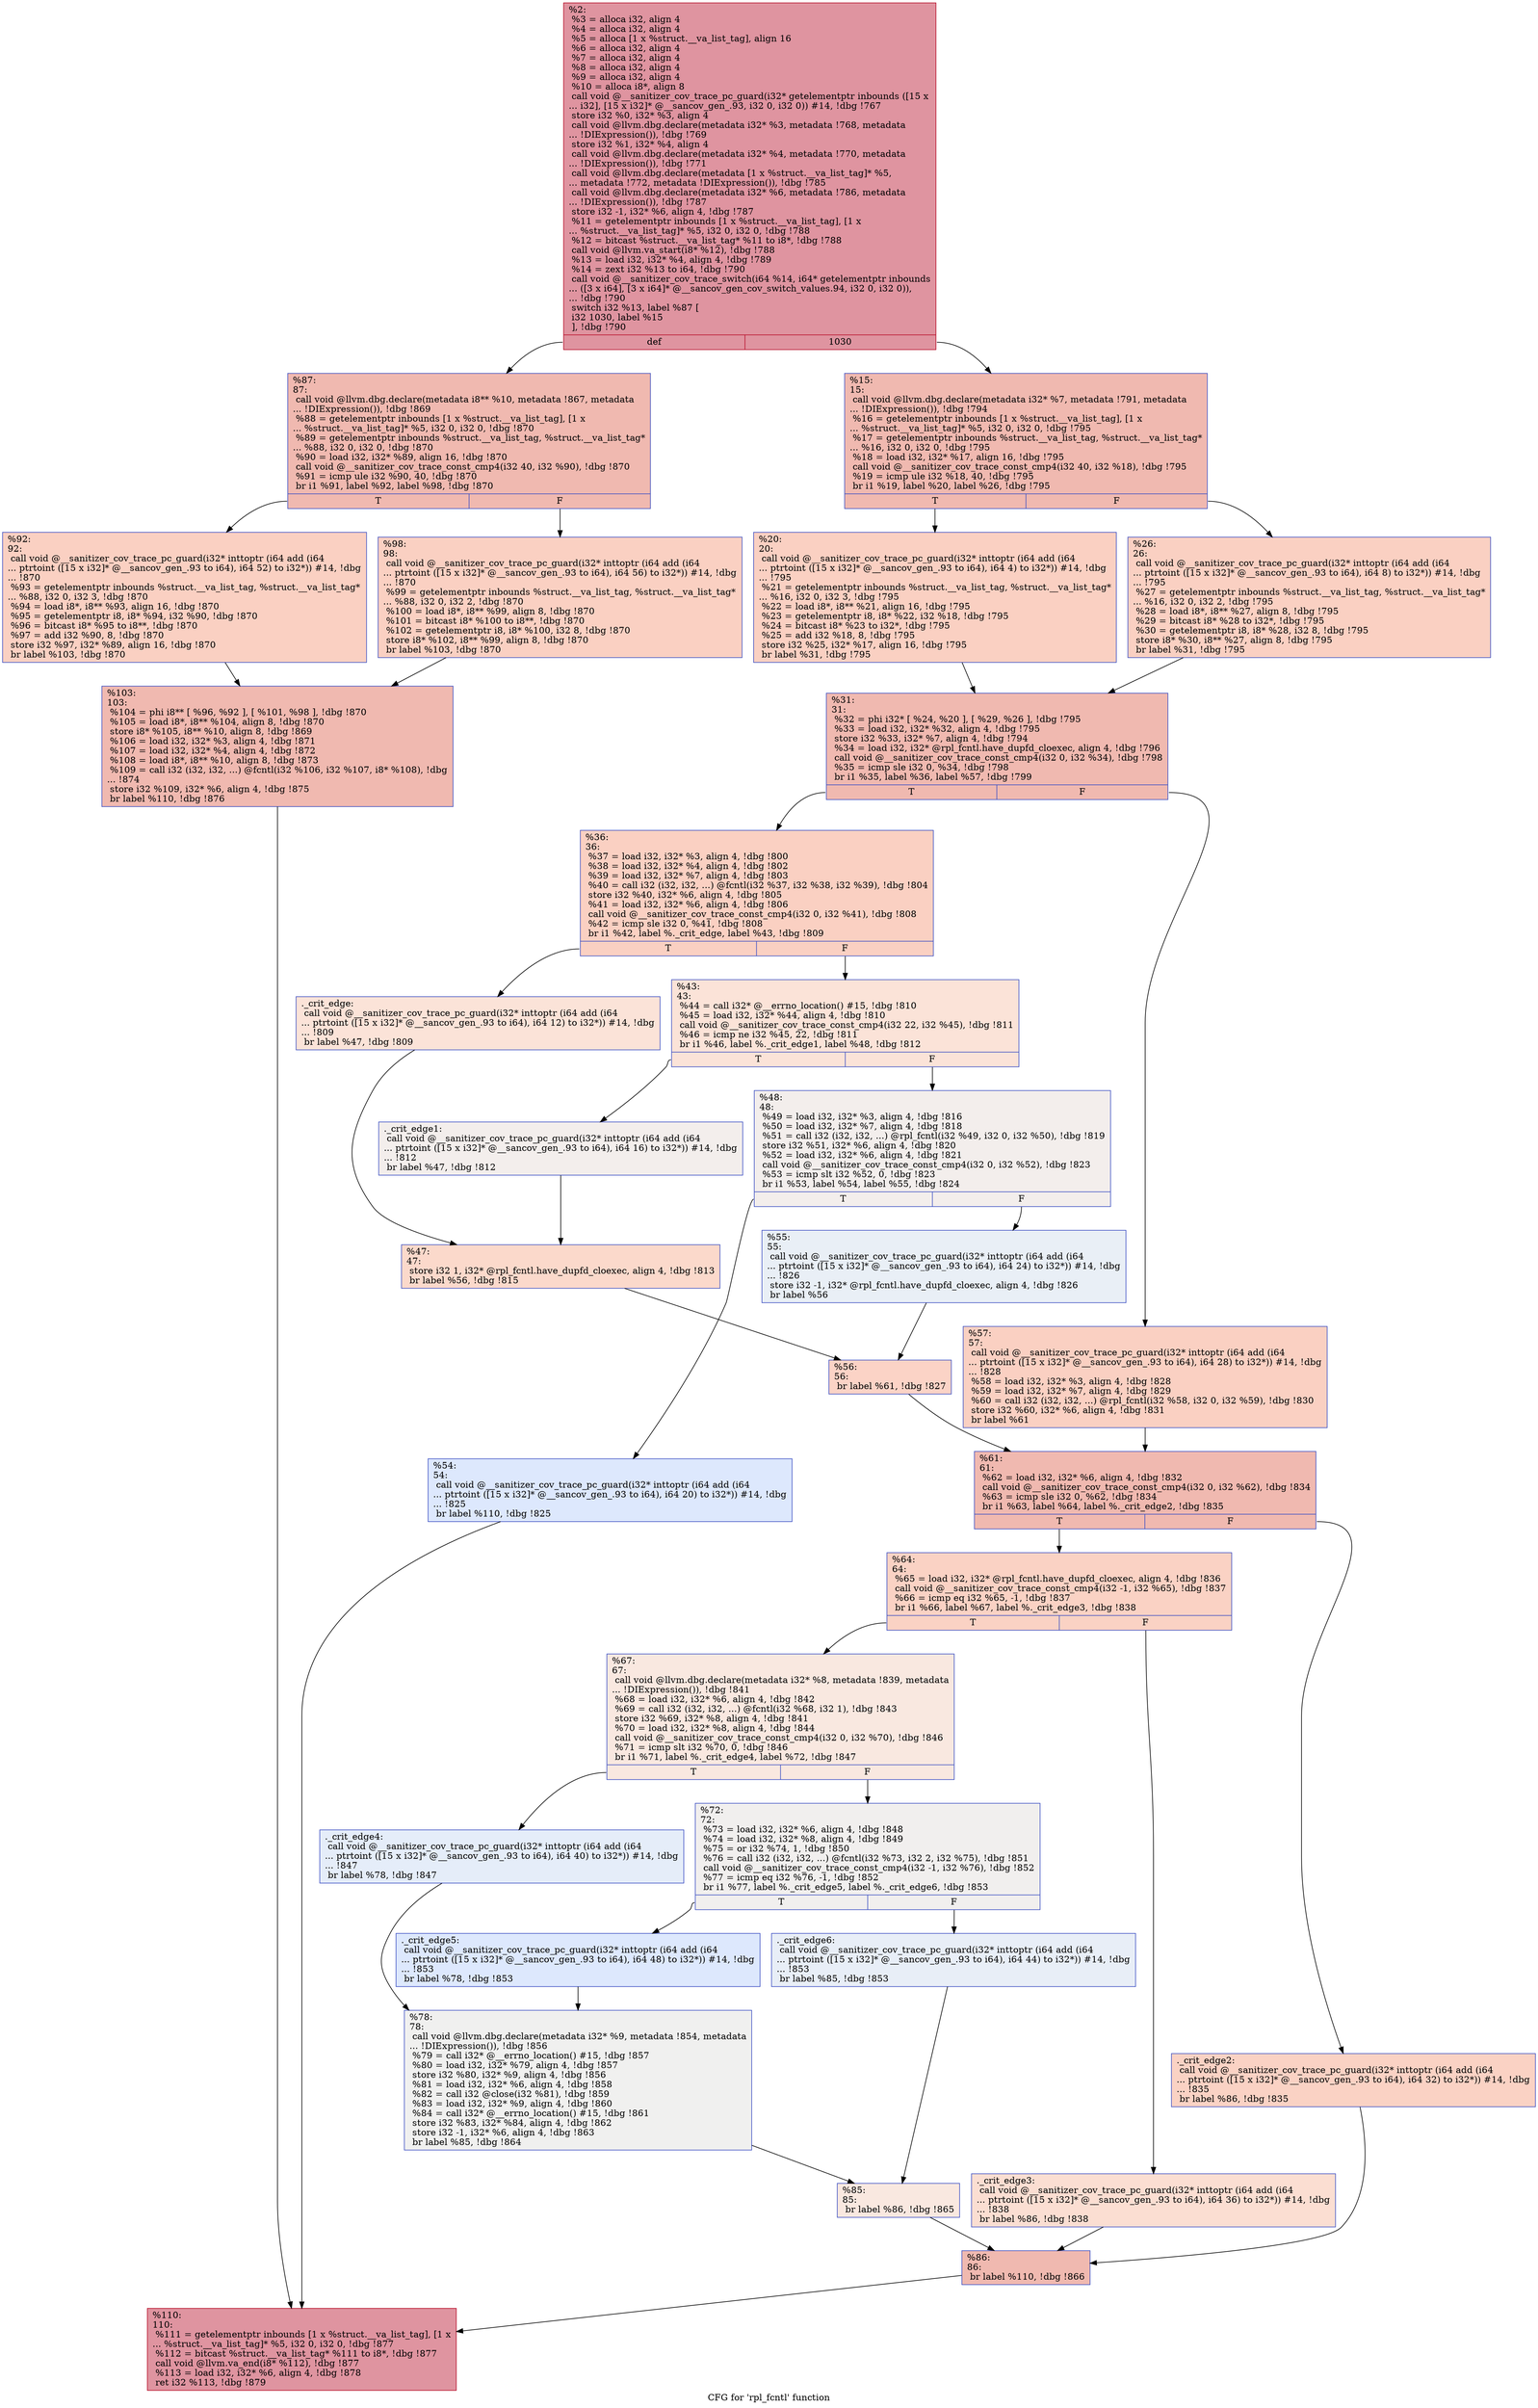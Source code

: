 digraph "CFG for 'rpl_fcntl' function" {
	label="CFG for 'rpl_fcntl' function";

	Node0x55555591a8b0 [shape=record,color="#b70d28ff", style=filled, fillcolor="#b70d2870",label="{%2:\l  %3 = alloca i32, align 4\l  %4 = alloca i32, align 4\l  %5 = alloca [1 x %struct.__va_list_tag], align 16\l  %6 = alloca i32, align 4\l  %7 = alloca i32, align 4\l  %8 = alloca i32, align 4\l  %9 = alloca i32, align 4\l  %10 = alloca i8*, align 8\l  call void @__sanitizer_cov_trace_pc_guard(i32* getelementptr inbounds ([15 x\l... i32], [15 x i32]* @__sancov_gen_.93, i32 0, i32 0)) #14, !dbg !767\l  store i32 %0, i32* %3, align 4\l  call void @llvm.dbg.declare(metadata i32* %3, metadata !768, metadata\l... !DIExpression()), !dbg !769\l  store i32 %1, i32* %4, align 4\l  call void @llvm.dbg.declare(metadata i32* %4, metadata !770, metadata\l... !DIExpression()), !dbg !771\l  call void @llvm.dbg.declare(metadata [1 x %struct.__va_list_tag]* %5,\l... metadata !772, metadata !DIExpression()), !dbg !785\l  call void @llvm.dbg.declare(metadata i32* %6, metadata !786, metadata\l... !DIExpression()), !dbg !787\l  store i32 -1, i32* %6, align 4, !dbg !787\l  %11 = getelementptr inbounds [1 x %struct.__va_list_tag], [1 x\l... %struct.__va_list_tag]* %5, i32 0, i32 0, !dbg !788\l  %12 = bitcast %struct.__va_list_tag* %11 to i8*, !dbg !788\l  call void @llvm.va_start(i8* %12), !dbg !788\l  %13 = load i32, i32* %4, align 4, !dbg !789\l  %14 = zext i32 %13 to i64, !dbg !790\l  call void @__sanitizer_cov_trace_switch(i64 %14, i64* getelementptr inbounds\l... ([3 x i64], [3 x i64]* @__sancov_gen_cov_switch_values.94, i32 0, i32 0)),\l... !dbg !790\l  switch i32 %13, label %87 [\l    i32 1030, label %15\l  ], !dbg !790\l|{<s0>def|<s1>1030}}"];
	Node0x55555591a8b0:s0 -> Node0x55555591b520;
	Node0x55555591a8b0:s1 -> Node0x55555591ad00;
	Node0x55555591ad00 [shape=record,color="#3d50c3ff", style=filled, fillcolor="#de614d70",label="{%15:\l15:                                               \l  call void @llvm.dbg.declare(metadata i32* %7, metadata !791, metadata\l... !DIExpression()), !dbg !794\l  %16 = getelementptr inbounds [1 x %struct.__va_list_tag], [1 x\l... %struct.__va_list_tag]* %5, i32 0, i32 0, !dbg !795\l  %17 = getelementptr inbounds %struct.__va_list_tag, %struct.__va_list_tag*\l... %16, i32 0, i32 0, !dbg !795\l  %18 = load i32, i32* %17, align 16, !dbg !795\l  call void @__sanitizer_cov_trace_const_cmp4(i32 40, i32 %18), !dbg !795\l  %19 = icmp ule i32 %18, 40, !dbg !795\l  br i1 %19, label %20, label %26, !dbg !795\l|{<s0>T|<s1>F}}"];
	Node0x55555591ad00:s0 -> Node0x55555591ad50;
	Node0x55555591ad00:s1 -> Node0x55555591ada0;
	Node0x55555591ad50 [shape=record,color="#3d50c3ff", style=filled, fillcolor="#f3947570",label="{%20:\l20:                                               \l  call void @__sanitizer_cov_trace_pc_guard(i32* inttoptr (i64 add (i64\l... ptrtoint ([15 x i32]* @__sancov_gen_.93 to i64), i64 4) to i32*)) #14, !dbg\l... !795\l  %21 = getelementptr inbounds %struct.__va_list_tag, %struct.__va_list_tag*\l... %16, i32 0, i32 3, !dbg !795\l  %22 = load i8*, i8** %21, align 16, !dbg !795\l  %23 = getelementptr i8, i8* %22, i32 %18, !dbg !795\l  %24 = bitcast i8* %23 to i32*, !dbg !795\l  %25 = add i32 %18, 8, !dbg !795\l  store i32 %25, i32* %17, align 16, !dbg !795\l  br label %31, !dbg !795\l}"];
	Node0x55555591ad50 -> Node0x55555591adf0;
	Node0x55555591ada0 [shape=record,color="#3d50c3ff", style=filled, fillcolor="#f3947570",label="{%26:\l26:                                               \l  call void @__sanitizer_cov_trace_pc_guard(i32* inttoptr (i64 add (i64\l... ptrtoint ([15 x i32]* @__sancov_gen_.93 to i64), i64 8) to i32*)) #14, !dbg\l... !795\l  %27 = getelementptr inbounds %struct.__va_list_tag, %struct.__va_list_tag*\l... %16, i32 0, i32 2, !dbg !795\l  %28 = load i8*, i8** %27, align 8, !dbg !795\l  %29 = bitcast i8* %28 to i32*, !dbg !795\l  %30 = getelementptr i8, i8* %28, i32 8, !dbg !795\l  store i8* %30, i8** %27, align 8, !dbg !795\l  br label %31, !dbg !795\l}"];
	Node0x55555591ada0 -> Node0x55555591adf0;
	Node0x55555591adf0 [shape=record,color="#3d50c3ff", style=filled, fillcolor="#de614d70",label="{%31:\l31:                                               \l  %32 = phi i32* [ %24, %20 ], [ %29, %26 ], !dbg !795\l  %33 = load i32, i32* %32, align 4, !dbg !795\l  store i32 %33, i32* %7, align 4, !dbg !794\l  %34 = load i32, i32* @rpl_fcntl.have_dupfd_cloexec, align 4, !dbg !796\l  call void @__sanitizer_cov_trace_const_cmp4(i32 0, i32 %34), !dbg !798\l  %35 = icmp sle i32 0, %34, !dbg !798\l  br i1 %35, label %36, label %57, !dbg !799\l|{<s0>T|<s1>F}}"];
	Node0x55555591adf0:s0 -> Node0x55555591ae40;
	Node0x55555591adf0:s1 -> Node0x55555591b110;
	Node0x55555591ae40 [shape=record,color="#3d50c3ff", style=filled, fillcolor="#f3947570",label="{%36:\l36:                                               \l  %37 = load i32, i32* %3, align 4, !dbg !800\l  %38 = load i32, i32* %4, align 4, !dbg !802\l  %39 = load i32, i32* %7, align 4, !dbg !803\l  %40 = call i32 (i32, i32, ...) @fcntl(i32 %37, i32 %38, i32 %39), !dbg !804\l  store i32 %40, i32* %6, align 4, !dbg !805\l  %41 = load i32, i32* %6, align 4, !dbg !806\l  call void @__sanitizer_cov_trace_const_cmp4(i32 0, i32 %41), !dbg !808\l  %42 = icmp sle i32 0, %41, !dbg !808\l  br i1 %42, label %._crit_edge, label %43, !dbg !809\l|{<s0>T|<s1>F}}"];
	Node0x55555591ae40:s0 -> Node0x55555591ae90;
	Node0x55555591ae40:s1 -> Node0x55555591aee0;
	Node0x55555591ae90 [shape=record,color="#3d50c3ff", style=filled, fillcolor="#f6bfa670",label="{._crit_edge:                                      \l  call void @__sanitizer_cov_trace_pc_guard(i32* inttoptr (i64 add (i64\l... ptrtoint ([15 x i32]* @__sancov_gen_.93 to i64), i64 12) to i32*)) #14, !dbg\l... !809\l  br label %47, !dbg !809\l}"];
	Node0x55555591ae90 -> Node0x55555591af80;
	Node0x55555591aee0 [shape=record,color="#3d50c3ff", style=filled, fillcolor="#f6bfa670",label="{%43:\l43:                                               \l  %44 = call i32* @__errno_location() #15, !dbg !810\l  %45 = load i32, i32* %44, align 4, !dbg !810\l  call void @__sanitizer_cov_trace_const_cmp4(i32 22, i32 %45), !dbg !811\l  %46 = icmp ne i32 %45, 22, !dbg !811\l  br i1 %46, label %._crit_edge1, label %48, !dbg !812\l|{<s0>T|<s1>F}}"];
	Node0x55555591aee0:s0 -> Node0x55555591af30;
	Node0x55555591aee0:s1 -> Node0x55555591afd0;
	Node0x55555591af30 [shape=record,color="#3d50c3ff", style=filled, fillcolor="#e3d9d370",label="{._crit_edge1:                                     \l  call void @__sanitizer_cov_trace_pc_guard(i32* inttoptr (i64 add (i64\l... ptrtoint ([15 x i32]* @__sancov_gen_.93 to i64), i64 16) to i32*)) #14, !dbg\l... !812\l  br label %47, !dbg !812\l}"];
	Node0x55555591af30 -> Node0x55555591af80;
	Node0x55555591af80 [shape=record,color="#3d50c3ff", style=filled, fillcolor="#f7a88970",label="{%47:\l47:                                               \l  store i32 1, i32* @rpl_fcntl.have_dupfd_cloexec, align 4, !dbg !813\l  br label %56, !dbg !815\l}"];
	Node0x55555591af80 -> Node0x55555591b0c0;
	Node0x55555591afd0 [shape=record,color="#3d50c3ff", style=filled, fillcolor="#e3d9d370",label="{%48:\l48:                                               \l  %49 = load i32, i32* %3, align 4, !dbg !816\l  %50 = load i32, i32* %7, align 4, !dbg !818\l  %51 = call i32 (i32, i32, ...) @rpl_fcntl(i32 %49, i32 0, i32 %50), !dbg !819\l  store i32 %51, i32* %6, align 4, !dbg !820\l  %52 = load i32, i32* %6, align 4, !dbg !821\l  call void @__sanitizer_cov_trace_const_cmp4(i32 0, i32 %52), !dbg !823\l  %53 = icmp slt i32 %52, 0, !dbg !823\l  br i1 %53, label %54, label %55, !dbg !824\l|{<s0>T|<s1>F}}"];
	Node0x55555591afd0:s0 -> Node0x55555591b020;
	Node0x55555591afd0:s1 -> Node0x55555591b070;
	Node0x55555591b020 [shape=record,color="#3d50c3ff", style=filled, fillcolor="#b2ccfb70",label="{%54:\l54:                                               \l  call void @__sanitizer_cov_trace_pc_guard(i32* inttoptr (i64 add (i64\l... ptrtoint ([15 x i32]* @__sancov_gen_.93 to i64), i64 20) to i32*)) #14, !dbg\l... !825\l  br label %110, !dbg !825\l}"];
	Node0x55555591b020 -> Node0x55555591b660;
	Node0x55555591b070 [shape=record,color="#3d50c3ff", style=filled, fillcolor="#cedaeb70",label="{%55:\l55:                                               \l  call void @__sanitizer_cov_trace_pc_guard(i32* inttoptr (i64 add (i64\l... ptrtoint ([15 x i32]* @__sancov_gen_.93 to i64), i64 24) to i32*)) #14, !dbg\l... !826\l  store i32 -1, i32* @rpl_fcntl.have_dupfd_cloexec, align 4, !dbg !826\l  br label %56\l}"];
	Node0x55555591b070 -> Node0x55555591b0c0;
	Node0x55555591b0c0 [shape=record,color="#3d50c3ff", style=filled, fillcolor="#f59c7d70",label="{%56:\l56:                                               \l  br label %61, !dbg !827\l}"];
	Node0x55555591b0c0 -> Node0x55555591b160;
	Node0x55555591b110 [shape=record,color="#3d50c3ff", style=filled, fillcolor="#f3947570",label="{%57:\l57:                                               \l  call void @__sanitizer_cov_trace_pc_guard(i32* inttoptr (i64 add (i64\l... ptrtoint ([15 x i32]* @__sancov_gen_.93 to i64), i64 28) to i32*)) #14, !dbg\l... !828\l  %58 = load i32, i32* %3, align 4, !dbg !828\l  %59 = load i32, i32* %7, align 4, !dbg !829\l  %60 = call i32 (i32, i32, ...) @rpl_fcntl(i32 %58, i32 0, i32 %59), !dbg !830\l  store i32 %60, i32* %6, align 4, !dbg !831\l  br label %61\l}"];
	Node0x55555591b110 -> Node0x55555591b160;
	Node0x55555591b160 [shape=record,color="#3d50c3ff", style=filled, fillcolor="#de614d70",label="{%61:\l61:                                               \l  %62 = load i32, i32* %6, align 4, !dbg !832\l  call void @__sanitizer_cov_trace_const_cmp4(i32 0, i32 %62), !dbg !834\l  %63 = icmp sle i32 0, %62, !dbg !834\l  br i1 %63, label %64, label %._crit_edge2, !dbg !835\l|{<s0>T|<s1>F}}"];
	Node0x55555591b160:s0 -> Node0x55555591b200;
	Node0x55555591b160:s1 -> Node0x55555591b1b0;
	Node0x55555591b1b0 [shape=record,color="#3d50c3ff", style=filled, fillcolor="#f4987a70",label="{._crit_edge2:                                     \l  call void @__sanitizer_cov_trace_pc_guard(i32* inttoptr (i64 add (i64\l... ptrtoint ([15 x i32]* @__sancov_gen_.93 to i64), i64 32) to i32*)) #14, !dbg\l... !835\l  br label %86, !dbg !835\l}"];
	Node0x55555591b1b0 -> Node0x55555591b4d0;
	Node0x55555591b200 [shape=record,color="#3d50c3ff", style=filled, fillcolor="#f4987a70",label="{%64:\l64:                                               \l  %65 = load i32, i32* @rpl_fcntl.have_dupfd_cloexec, align 4, !dbg !836\l  call void @__sanitizer_cov_trace_const_cmp4(i32 -1, i32 %65), !dbg !837\l  %66 = icmp eq i32 %65, -1, !dbg !837\l  br i1 %66, label %67, label %._crit_edge3, !dbg !838\l|{<s0>T|<s1>F}}"];
	Node0x55555591b200:s0 -> Node0x55555591b2a0;
	Node0x55555591b200:s1 -> Node0x55555591b250;
	Node0x55555591b250 [shape=record,color="#3d50c3ff", style=filled, fillcolor="#f7b59970",label="{._crit_edge3:                                     \l  call void @__sanitizer_cov_trace_pc_guard(i32* inttoptr (i64 add (i64\l... ptrtoint ([15 x i32]* @__sancov_gen_.93 to i64), i64 36) to i32*)) #14, !dbg\l... !838\l  br label %86, !dbg !838\l}"];
	Node0x55555591b250 -> Node0x55555591b4d0;
	Node0x55555591b2a0 [shape=record,color="#3d50c3ff", style=filled, fillcolor="#f1ccb870",label="{%67:\l67:                                               \l  call void @llvm.dbg.declare(metadata i32* %8, metadata !839, metadata\l... !DIExpression()), !dbg !841\l  %68 = load i32, i32* %6, align 4, !dbg !842\l  %69 = call i32 (i32, i32, ...) @fcntl(i32 %68, i32 1), !dbg !843\l  store i32 %69, i32* %8, align 4, !dbg !841\l  %70 = load i32, i32* %8, align 4, !dbg !844\l  call void @__sanitizer_cov_trace_const_cmp4(i32 0, i32 %70), !dbg !846\l  %71 = icmp slt i32 %70, 0, !dbg !846\l  br i1 %71, label %._crit_edge4, label %72, !dbg !847\l|{<s0>T|<s1>F}}"];
	Node0x55555591b2a0:s0 -> Node0x55555591b2f0;
	Node0x55555591b2a0:s1 -> Node0x55555591b340;
	Node0x55555591b2f0 [shape=record,color="#3d50c3ff", style=filled, fillcolor="#c5d6f270",label="{._crit_edge4:                                     \l  call void @__sanitizer_cov_trace_pc_guard(i32* inttoptr (i64 add (i64\l... ptrtoint ([15 x i32]* @__sancov_gen_.93 to i64), i64 40) to i32*)) #14, !dbg\l... !847\l  br label %78, !dbg !847\l}"];
	Node0x55555591b2f0 -> Node0x55555591b430;
	Node0x55555591b340 [shape=record,color="#3d50c3ff", style=filled, fillcolor="#e0dbd870",label="{%72:\l72:                                               \l  %73 = load i32, i32* %6, align 4, !dbg !848\l  %74 = load i32, i32* %8, align 4, !dbg !849\l  %75 = or i32 %74, 1, !dbg !850\l  %76 = call i32 (i32, i32, ...) @fcntl(i32 %73, i32 2, i32 %75), !dbg !851\l  call void @__sanitizer_cov_trace_const_cmp4(i32 -1, i32 %76), !dbg !852\l  %77 = icmp eq i32 %76, -1, !dbg !852\l  br i1 %77, label %._crit_edge5, label %._crit_edge6, !dbg !853\l|{<s0>T|<s1>F}}"];
	Node0x55555591b340:s0 -> Node0x55555591b3e0;
	Node0x55555591b340:s1 -> Node0x55555591b390;
	Node0x55555591b390 [shape=record,color="#3d50c3ff", style=filled, fillcolor="#cbd8ee70",label="{._crit_edge6:                                     \l  call void @__sanitizer_cov_trace_pc_guard(i32* inttoptr (i64 add (i64\l... ptrtoint ([15 x i32]* @__sancov_gen_.93 to i64), i64 44) to i32*)) #14, !dbg\l... !853\l  br label %85, !dbg !853\l}"];
	Node0x55555591b390 -> Node0x55555591b480;
	Node0x55555591b3e0 [shape=record,color="#3d50c3ff", style=filled, fillcolor="#b2ccfb70",label="{._crit_edge5:                                     \l  call void @__sanitizer_cov_trace_pc_guard(i32* inttoptr (i64 add (i64\l... ptrtoint ([15 x i32]* @__sancov_gen_.93 to i64), i64 48) to i32*)) #14, !dbg\l... !853\l  br label %78, !dbg !853\l}"];
	Node0x55555591b3e0 -> Node0x55555591b430;
	Node0x55555591b430 [shape=record,color="#3d50c3ff", style=filled, fillcolor="#dedcdb70",label="{%78:\l78:                                               \l  call void @llvm.dbg.declare(metadata i32* %9, metadata !854, metadata\l... !DIExpression()), !dbg !856\l  %79 = call i32* @__errno_location() #15, !dbg !857\l  %80 = load i32, i32* %79, align 4, !dbg !857\l  store i32 %80, i32* %9, align 4, !dbg !856\l  %81 = load i32, i32* %6, align 4, !dbg !858\l  %82 = call i32 @close(i32 %81), !dbg !859\l  %83 = load i32, i32* %9, align 4, !dbg !860\l  %84 = call i32* @__errno_location() #15, !dbg !861\l  store i32 %83, i32* %84, align 4, !dbg !862\l  store i32 -1, i32* %6, align 4, !dbg !863\l  br label %85, !dbg !864\l}"];
	Node0x55555591b430 -> Node0x55555591b480;
	Node0x55555591b480 [shape=record,color="#3d50c3ff", style=filled, fillcolor="#f1ccb870",label="{%85:\l85:                                               \l  br label %86, !dbg !865\l}"];
	Node0x55555591b480 -> Node0x55555591b4d0;
	Node0x55555591b4d0 [shape=record,color="#3d50c3ff", style=filled, fillcolor="#de614d70",label="{%86:\l86:                                               \l  br label %110, !dbg !866\l}"];
	Node0x55555591b4d0 -> Node0x55555591b660;
	Node0x55555591b520 [shape=record,color="#3d50c3ff", style=filled, fillcolor="#de614d70",label="{%87:\l87:                                               \l  call void @llvm.dbg.declare(metadata i8** %10, metadata !867, metadata\l... !DIExpression()), !dbg !869\l  %88 = getelementptr inbounds [1 x %struct.__va_list_tag], [1 x\l... %struct.__va_list_tag]* %5, i32 0, i32 0, !dbg !870\l  %89 = getelementptr inbounds %struct.__va_list_tag, %struct.__va_list_tag*\l... %88, i32 0, i32 0, !dbg !870\l  %90 = load i32, i32* %89, align 16, !dbg !870\l  call void @__sanitizer_cov_trace_const_cmp4(i32 40, i32 %90), !dbg !870\l  %91 = icmp ule i32 %90, 40, !dbg !870\l  br i1 %91, label %92, label %98, !dbg !870\l|{<s0>T|<s1>F}}"];
	Node0x55555591b520:s0 -> Node0x55555591b570;
	Node0x55555591b520:s1 -> Node0x55555591b5c0;
	Node0x55555591b570 [shape=record,color="#3d50c3ff", style=filled, fillcolor="#f3947570",label="{%92:\l92:                                               \l  call void @__sanitizer_cov_trace_pc_guard(i32* inttoptr (i64 add (i64\l... ptrtoint ([15 x i32]* @__sancov_gen_.93 to i64), i64 52) to i32*)) #14, !dbg\l... !870\l  %93 = getelementptr inbounds %struct.__va_list_tag, %struct.__va_list_tag*\l... %88, i32 0, i32 3, !dbg !870\l  %94 = load i8*, i8** %93, align 16, !dbg !870\l  %95 = getelementptr i8, i8* %94, i32 %90, !dbg !870\l  %96 = bitcast i8* %95 to i8**, !dbg !870\l  %97 = add i32 %90, 8, !dbg !870\l  store i32 %97, i32* %89, align 16, !dbg !870\l  br label %103, !dbg !870\l}"];
	Node0x55555591b570 -> Node0x55555591b610;
	Node0x55555591b5c0 [shape=record,color="#3d50c3ff", style=filled, fillcolor="#f3947570",label="{%98:\l98:                                               \l  call void @__sanitizer_cov_trace_pc_guard(i32* inttoptr (i64 add (i64\l... ptrtoint ([15 x i32]* @__sancov_gen_.93 to i64), i64 56) to i32*)) #14, !dbg\l... !870\l  %99 = getelementptr inbounds %struct.__va_list_tag, %struct.__va_list_tag*\l... %88, i32 0, i32 2, !dbg !870\l  %100 = load i8*, i8** %99, align 8, !dbg !870\l  %101 = bitcast i8* %100 to i8**, !dbg !870\l  %102 = getelementptr i8, i8* %100, i32 8, !dbg !870\l  store i8* %102, i8** %99, align 8, !dbg !870\l  br label %103, !dbg !870\l}"];
	Node0x55555591b5c0 -> Node0x55555591b610;
	Node0x55555591b610 [shape=record,color="#3d50c3ff", style=filled, fillcolor="#de614d70",label="{%103:\l103:                                              \l  %104 = phi i8** [ %96, %92 ], [ %101, %98 ], !dbg !870\l  %105 = load i8*, i8** %104, align 8, !dbg !870\l  store i8* %105, i8** %10, align 8, !dbg !869\l  %106 = load i32, i32* %3, align 4, !dbg !871\l  %107 = load i32, i32* %4, align 4, !dbg !872\l  %108 = load i8*, i8** %10, align 8, !dbg !873\l  %109 = call i32 (i32, i32, ...) @fcntl(i32 %106, i32 %107, i8* %108), !dbg\l... !874\l  store i32 %109, i32* %6, align 4, !dbg !875\l  br label %110, !dbg !876\l}"];
	Node0x55555591b610 -> Node0x55555591b660;
	Node0x55555591b660 [shape=record,color="#b70d28ff", style=filled, fillcolor="#b70d2870",label="{%110:\l110:                                              \l  %111 = getelementptr inbounds [1 x %struct.__va_list_tag], [1 x\l... %struct.__va_list_tag]* %5, i32 0, i32 0, !dbg !877\l  %112 = bitcast %struct.__va_list_tag* %111 to i8*, !dbg !877\l  call void @llvm.va_end(i8* %112), !dbg !877\l  %113 = load i32, i32* %6, align 4, !dbg !878\l  ret i32 %113, !dbg !879\l}"];
}
